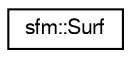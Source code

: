 digraph "Graphical Class Hierarchy"
{
  edge [fontname="FreeSans",fontsize="10",labelfontname="FreeSans",labelfontsize="10"];
  node [fontname="FreeSans",fontsize="10",shape=record];
  rankdir="LR";
  Node0 [label="sfm::Surf",height=0.2,width=0.4,color="black", fillcolor="white", style="filled",URL="$classsfm_1_1_surf.html",tooltip="Implementation of the SURF feature detector and descriptor as described in: "];
}

